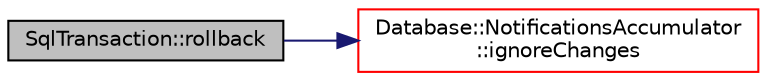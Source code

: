 digraph "SqlTransaction::rollback"
{
 // LATEX_PDF_SIZE
  edge [fontname="Helvetica",fontsize="10",labelfontname="Helvetica",labelfontsize="10"];
  node [fontname="Helvetica",fontsize="10",shape=record];
  rankdir="LR";
  Node1 [label="SqlTransaction::rollback",height=0.2,width=0.4,color="black", fillcolor="grey75", style="filled", fontcolor="black",tooltip=" "];
  Node1 -> Node2 [color="midnightblue",fontsize="10",style="solid",fontname="Helvetica"];
  Node2 [label="Database::NotificationsAccumulator\l::ignoreChanges",height=0.2,width=0.4,color="red", fillcolor="white", style="filled",URL="$class_database_1_1_notifications_accumulator.html#a6eedbcbd41032d33d263814165278db7",tooltip=" "];
}
